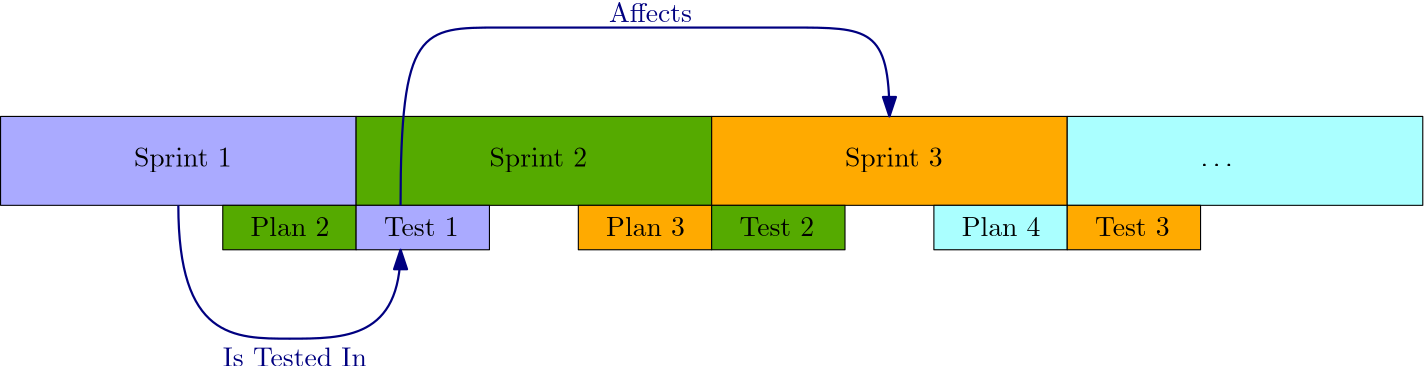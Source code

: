 <?xml version="1.0"?>
<!DOCTYPE ipe SYSTEM "ipe.dtd">
<ipe version="70206" creator="Ipe 7.2.7">
<info created="D:20190111121903" modified="D:20190111122829"/>
<ipestyle name="basic">
<symbol name="arrow/arc(spx)">
<path stroke="sym-stroke" fill="sym-stroke" pen="sym-pen">
0 0 m
-1 0.333 l
-1 -0.333 l
h
</path>
</symbol>
<symbol name="arrow/farc(spx)">
<path stroke="sym-stroke" fill="white" pen="sym-pen">
0 0 m
-1 0.333 l
-1 -0.333 l
h
</path>
</symbol>
<symbol name="arrow/ptarc(spx)">
<path stroke="sym-stroke" fill="sym-stroke" pen="sym-pen">
0 0 m
-1 0.333 l
-0.8 0 l
-1 -0.333 l
h
</path>
</symbol>
<symbol name="arrow/fptarc(spx)">
<path stroke="sym-stroke" fill="white" pen="sym-pen">
0 0 m
-1 0.333 l
-0.8 0 l
-1 -0.333 l
h
</path>
</symbol>
<symbol name="mark/circle(sx)" transformations="translations">
<path fill="sym-stroke">
0.6 0 0 0.6 0 0 e
0.4 0 0 0.4 0 0 e
</path>
</symbol>
<symbol name="mark/disk(sx)" transformations="translations">
<path fill="sym-stroke">
0.6 0 0 0.6 0 0 e
</path>
</symbol>
<symbol name="mark/fdisk(sfx)" transformations="translations">
<group>
<path fill="sym-fill">
0.5 0 0 0.5 0 0 e
</path>
<path fill="sym-stroke" fillrule="eofill">
0.6 0 0 0.6 0 0 e
0.4 0 0 0.4 0 0 e
</path>
</group>
</symbol>
<symbol name="mark/box(sx)" transformations="translations">
<path fill="sym-stroke" fillrule="eofill">
-0.6 -0.6 m
0.6 -0.6 l
0.6 0.6 l
-0.6 0.6 l
h
-0.4 -0.4 m
0.4 -0.4 l
0.4 0.4 l
-0.4 0.4 l
h
</path>
</symbol>
<symbol name="mark/square(sx)" transformations="translations">
<path fill="sym-stroke">
-0.6 -0.6 m
0.6 -0.6 l
0.6 0.6 l
-0.6 0.6 l
h
</path>
</symbol>
<symbol name="mark/fsquare(sfx)" transformations="translations">
<group>
<path fill="sym-fill">
-0.5 -0.5 m
0.5 -0.5 l
0.5 0.5 l
-0.5 0.5 l
h
</path>
<path fill="sym-stroke" fillrule="eofill">
-0.6 -0.6 m
0.6 -0.6 l
0.6 0.6 l
-0.6 0.6 l
h
-0.4 -0.4 m
0.4 -0.4 l
0.4 0.4 l
-0.4 0.4 l
h
</path>
</group>
</symbol>
<symbol name="mark/cross(sx)" transformations="translations">
<group>
<path fill="sym-stroke">
-0.43 -0.57 m
0.57 0.43 l
0.43 0.57 l
-0.57 -0.43 l
h
</path>
<path fill="sym-stroke">
-0.43 0.57 m
0.57 -0.43 l
0.43 -0.57 l
-0.57 0.43 l
h
</path>
</group>
</symbol>
<symbol name="arrow/fnormal(spx)">
<path stroke="sym-stroke" fill="white" pen="sym-pen">
0 0 m
-1 0.333 l
-1 -0.333 l
h
</path>
</symbol>
<symbol name="arrow/pointed(spx)">
<path stroke="sym-stroke" fill="sym-stroke" pen="sym-pen">
0 0 m
-1 0.333 l
-0.8 0 l
-1 -0.333 l
h
</path>
</symbol>
<symbol name="arrow/fpointed(spx)">
<path stroke="sym-stroke" fill="white" pen="sym-pen">
0 0 m
-1 0.333 l
-0.8 0 l
-1 -0.333 l
h
</path>
</symbol>
<symbol name="arrow/linear(spx)">
<path stroke="sym-stroke" pen="sym-pen">
-1 0.333 m
0 0 l
-1 -0.333 l
</path>
</symbol>
<symbol name="arrow/fdouble(spx)">
<path stroke="sym-stroke" fill="white" pen="sym-pen">
0 0 m
-1 0.333 l
-1 -0.333 l
h
-1 0 m
-2 0.333 l
-2 -0.333 l
h
</path>
</symbol>
<symbol name="arrow/double(spx)">
<path stroke="sym-stroke" fill="sym-stroke" pen="sym-pen">
0 0 m
-1 0.333 l
-1 -0.333 l
h
-1 0 m
-2 0.333 l
-2 -0.333 l
h
</path>
</symbol>
<pen name="heavier" value="0.8"/>
<pen name="fat" value="1.2"/>
<pen name="ultrafat" value="2"/>
<symbolsize name="large" value="5"/>
<symbolsize name="small" value="2"/>
<symbolsize name="tiny" value="1.1"/>
<arrowsize name="large" value="10"/>
<arrowsize name="small" value="5"/>
<arrowsize name="tiny" value="3"/>
<color name="red" value="1 0 0"/>
<color name="green" value="0 1 0"/>
<color name="blue" value="0 0 1"/>
<color name="yellow" value="1 1 0"/>
<color name="orange" value="1 0.647 0"/>
<color name="gold" value="1 0.843 0"/>
<color name="purple" value="0.627 0.125 0.941"/>
<color name="gray" value="0.745"/>
<color name="brown" value="0.647 0.165 0.165"/>
<color name="navy" value="0 0 0.502"/>
<color name="pink" value="1 0.753 0.796"/>
<color name="seagreen" value="0.18 0.545 0.341"/>
<color name="turquoise" value="0.251 0.878 0.816"/>
<color name="violet" value="0.933 0.51 0.933"/>
<color name="darkblue" value="0 0 0.545"/>
<color name="darkcyan" value="0 0.545 0.545"/>
<color name="darkgray" value="0.663"/>
<color name="darkgreen" value="0 0.392 0"/>
<color name="darkmagenta" value="0.545 0 0.545"/>
<color name="darkorange" value="1 0.549 0"/>
<color name="darkred" value="0.545 0 0"/>
<color name="lightblue" value="0.678 0.847 0.902"/>
<color name="lightcyan" value="0.878 1 1"/>
<color name="lightgray" value="0.827"/>
<color name="lightgreen" value="0.565 0.933 0.565"/>
<color name="lightyellow" value="1 1 0.878"/>
<dashstyle name="dashed" value="[4] 0"/>
<dashstyle name="dotted" value="[1 3] 0"/>
<dashstyle name="dash dotted" value="[4 2 1 2] 0"/>
<dashstyle name="dash dot dotted" value="[4 2 1 2 1 2] 0"/>
<textsize name="large" value="\large"/>
<textsize name="Large" value="\Large"/>
<textsize name="LARGE" value="\LARGE"/>
<textsize name="huge" value="\huge"/>
<textsize name="Huge" value="\Huge"/>
<textsize name="small" value="\small"/>
<textsize name="footnote" value="\footnotesize"/>
<textsize name="tiny" value="\tiny"/>
<textstyle name="center" begin="\begin{center}" end="\end{center}"/>
<textstyle name="itemize" begin="\begin{itemize}" end="\end{itemize}"/>
<textstyle name="item" begin="\begin{itemize}\item{}" end="\end{itemize}"/>
<gridsize name="4 pts" value="4"/>
<gridsize name="8 pts (~3 mm)" value="8"/>
<gridsize name="16 pts (~6 mm)" value="16"/>
<gridsize name="32 pts (~12 mm)" value="32"/>
<gridsize name="10 pts (~3.5 mm)" value="10"/>
<gridsize name="20 pts (~7 mm)" value="20"/>
<gridsize name="14 pts (~5 mm)" value="14"/>
<gridsize name="28 pts (~10 mm)" value="28"/>
<gridsize name="56 pts (~20 mm)" value="56"/>
<anglesize name="90 deg" value="90"/>
<anglesize name="60 deg" value="60"/>
<anglesize name="45 deg" value="45"/>
<anglesize name="30 deg" value="30"/>
<anglesize name="22.5 deg" value="22.5"/>
<opacity name="10%" value="0.1"/>
<opacity name="30%" value="0.3"/>
<opacity name="50%" value="0.5"/>
<opacity name="75%" value="0.75"/>
<tiling name="falling" angle="-60" step="4" width="1"/>
<tiling name="rising" angle="30" step="4" width="1"/>
</ipestyle>
<page>
<layer name="alpha"/>
<view layers="alpha" active="alpha"/>
<path layer="alpha" stroke="black" fill="0.667 0.667 1">
16 752 m
16 720 l
144 720 l
144 752 l
h
</path>
<path matrix="1 0 0 1 128 0" stroke="black" fill="0.333 0.667 0">
16 752 m
16 720 l
144 720 l
144 752 l
h
</path>
<path matrix="1 0 0 1 256 0" stroke="black" fill="1 0.667 0">
16 752 m
16 720 l
144 720 l
144 752 l
h
</path>
<path matrix="1 0 0 1 384 0" stroke="black" fill="0.667 1 1">
16 752 m
16 720 l
144 720 l
144 752 l
h
</path>
<text matrix="1 0 0 1 32 -2" transformations="translations" pos="32 736" stroke="black" type="label" width="35.174" height="6.815" depth="1.93" valign="baseline">Sprint 1</text>
<text matrix="1 0 0 1 160 -2" transformations="translations" pos="32 736" stroke="black" type="label" width="35.174" height="6.815" depth="1.93" valign="baseline">Sprint 2</text>
<text matrix="1 0 0 1 288 -2" transformations="translations" pos="32 736" stroke="black" type="label" width="38.495" height="6.815" depth="1.93" valign="baseline">Sprint 3 </text>
<text matrix="1 0 0 1 416 -2" transformations="translations" pos="32 736" stroke="black" type="label" width="11.623" height="1.052" depth="0" valign="baseline" style="math">\ldots</text>
<path stroke="black" fill="0.333 0.667 0">
144 720 m
144 704 l
96 704 l
96 720 l
h
</path>
<path stroke="black" fill="brown">
160 736 m
160 736 l
160 736 l
160 736 l
h
</path>
<path stroke="black" fill="brown">
176 736 m
176 736 l
176 736 l
176 736 l
h
</path>
<text matrix="1 0 0 1 10 -11" transformations="translations" pos="96 720" stroke="black" type="label" width="28.366" height="6.918" depth="0" valign="baseline">Plan 2</text>
<path matrix="1 0 0 1 48 0" stroke="black" fill="0.667 0.667 1">
144 720 m
144 704 l
96 704 l
96 720 l
h
</path>
<text matrix="1 0 0 1 58 -11" transformations="translations" pos="96 720" stroke="black" type="label" width="26.899" height="6.808" depth="0" valign="baseline">Test 1</text>
<path matrix="1 0 0 1 128 0" stroke="black" fill="1 0.667 0">
144 720 m
144 704 l
96 704 l
96 720 l
h
</path>
<text matrix="1 0 0 1 138 -11" transformations="translations" pos="96 720" stroke="black" type="label" width="28.366" height="6.918" depth="0" valign="baseline">Plan 3</text>
<path matrix="1 0 0 1 176 0" stroke="black" fill="0.333 0.667 0">
144 720 m
144 704 l
96 704 l
96 720 l
h
</path>
<text matrix="1 0 0 1 186 -11" transformations="translations" pos="96 720" stroke="black" type="label" width="26.899" height="6.808" depth="0" valign="baseline">Test 2</text>
<path matrix="1 0 0 1 256 0" stroke="black" fill="0.667 1 1">
144 720 m
144 704 l
96 704 l
96 720 l
h
</path>
<text matrix="1 0 0 1 266 -11" transformations="translations" pos="96 720" stroke="black" type="label" width="28.366" height="6.918" depth="0" valign="baseline">Plan 4</text>
<path matrix="1 0 0 1 304 0" stroke="black" fill="1 0.667 0">
144 720 m
144 704 l
96 704 l
96 720 l
h
</path>
<text matrix="1 0 0 1 314 -11" transformations="translations" pos="96 720" stroke="black" type="label" width="26.899" height="6.808" depth="0" valign="baseline">Test 3</text>
<path matrix="1.25 0 0 1 0 0" stroke="navy" pen="heavier" arrow="normal/normal">
64 720 m
64 672
96 672
128 672
128 704 c
</path>
<path matrix="0.916667 0 0 1 13.3333 0" stroke="navy" pen="heavier" arrow="normal/normal">
160 720 m
160 784
176 784
336 784
352 784
352 752 c
</path>
<text matrix="1 0 0 1 11 -14" transformations="translations" pos="224 800" stroke="navy" type="label" width="29.943" height="6.918" depth="0" valign="baseline">Affects</text>
<text matrix="1 0 0 1 -16 6" transformations="translations" pos="112 656" stroke="navy" type="label" width="51.861" height="6.918" depth="0" valign="baseline">Is Tested In</text>
</page>
</ipe>

